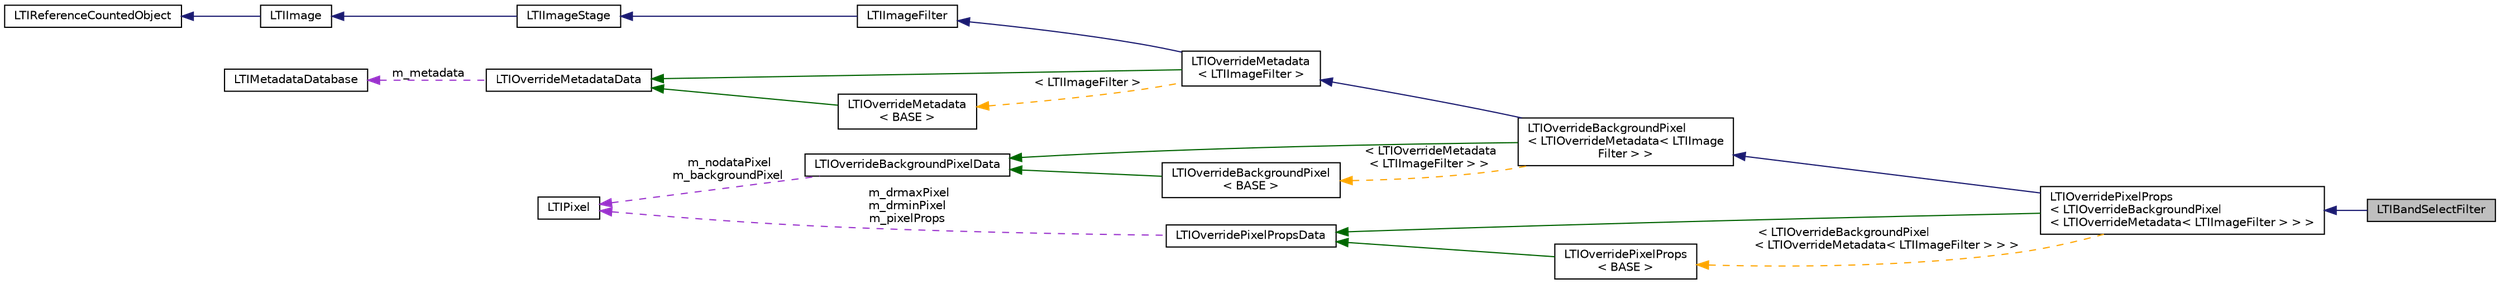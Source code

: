 digraph "LTIBandSelectFilter"
{
  bgcolor="transparent";
  edge [fontname="Helvetica",fontsize="10",labelfontname="Helvetica",labelfontsize="10"];
  node [fontname="Helvetica",fontsize="10",shape=record];
  rankdir="LR";
  Node1 [label="LTIBandSelectFilter",height=0.2,width=0.4,color="black", fillcolor="grey75", style="filled" fontcolor="black"];
  Node2 -> Node1 [dir="back",color="midnightblue",fontsize="10",style="solid",fontname="Helvetica"];
  Node2 [label="LTIOverridePixelProps\l\< LTIOverrideBackgroundPixel\l\< LTIOverrideMetadata\< LTIImageFilter \> \> \>",height=0.2,width=0.4,color="black",URL="$a00091.html"];
  Node3 -> Node2 [dir="back",color="midnightblue",fontsize="10",style="solid",fontname="Helvetica"];
  Node3 [label="LTIOverrideBackgroundPixel\l\< LTIOverrideMetadata\< LTIImage\lFilter \> \>",height=0.2,width=0.4,color="black",URL="$a00075.html"];
  Node4 -> Node3 [dir="back",color="midnightblue",fontsize="10",style="solid",fontname="Helvetica"];
  Node4 [label="LTIOverrideMetadata\l\< LTIImageFilter \>",height=0.2,width=0.4,color="black",URL="$a00087.html"];
  Node5 -> Node4 [dir="back",color="midnightblue",fontsize="10",style="solid",fontname="Helvetica"];
  Node5 [label="LTIImageFilter",height=0.2,width=0.4,color="black",URL="$a00053.html",tooltip="abstract class for implementing an image transform "];
  Node6 -> Node5 [dir="back",color="midnightblue",fontsize="10",style="solid",fontname="Helvetica"];
  Node6 [label="LTIImageStage",height=0.2,width=0.4,color="black",URL="$a00055.html",tooltip="abstract class for decoding from an image "];
  Node7 -> Node6 [dir="back",color="midnightblue",fontsize="10",style="solid",fontname="Helvetica"];
  Node7 [label="LTIImage",height=0.2,width=0.4,color="black",URL="$a00052.html",tooltip="abstract class representing an image "];
  Node8 -> Node7 [dir="back",color="midnightblue",fontsize="10",style="solid",fontname="Helvetica"];
  Node8 [label="LTIReferenceCountedObject",height=0.2,width=0.4,color="black",URL="$a00100.html",tooltip="LTIReferenceCountedObject is a base class for implementing reference counting. "];
  Node9 -> Node4 [dir="back",color="darkgreen",fontsize="10",style="solid",fontname="Helvetica"];
  Node9 [label="LTIOverrideMetadataData",height=0.2,width=0.4,color="black",URL="$a00088.html"];
  Node10 -> Node9 [dir="back",color="darkorchid3",fontsize="10",style="dashed",label=" m_metadata" ,fontname="Helvetica"];
  Node10 [label="LTIMetadataDatabase",height=0.2,width=0.4,color="black",URL="$a00059.html",tooltip="class for storing metadata associated with an image "];
  Node11 -> Node4 [dir="back",color="orange",fontsize="10",style="dashed",label=" \< LTIImageFilter \>" ,fontname="Helvetica"];
  Node11 [label="LTIOverrideMetadata\l\< BASE \>",height=0.2,width=0.4,color="black",URL="$a00087.html"];
  Node9 -> Node11 [dir="back",color="darkgreen",fontsize="10",style="solid",fontname="Helvetica"];
  Node12 -> Node3 [dir="back",color="darkgreen",fontsize="10",style="solid",fontname="Helvetica"];
  Node12 [label="LTIOverrideBackgroundPixelData",height=0.2,width=0.4,color="black",URL="$a00076.html"];
  Node13 -> Node12 [dir="back",color="darkorchid3",fontsize="10",style="dashed",label=" m_nodataPixel\nm_backgroundPixel" ,fontname="Helvetica"];
  Node13 [label="LTIPixel",height=0.2,width=0.4,color="black",URL="$a00095.html",tooltip="basic properties of a pixel "];
  Node14 -> Node3 [dir="back",color="orange",fontsize="10",style="dashed",label=" \< LTIOverrideMetadata\l\< LTIImageFilter \> \>" ,fontname="Helvetica"];
  Node14 [label="LTIOverrideBackgroundPixel\l\< BASE \>",height=0.2,width=0.4,color="black",URL="$a00075.html"];
  Node12 -> Node14 [dir="back",color="darkgreen",fontsize="10",style="solid",fontname="Helvetica"];
  Node15 -> Node2 [dir="back",color="darkgreen",fontsize="10",style="solid",fontname="Helvetica"];
  Node15 [label="LTIOverridePixelPropsData",height=0.2,width=0.4,color="black",URL="$a00092.html"];
  Node13 -> Node15 [dir="back",color="darkorchid3",fontsize="10",style="dashed",label=" m_drmaxPixel\nm_drminPixel\nm_pixelProps" ,fontname="Helvetica"];
  Node16 -> Node2 [dir="back",color="orange",fontsize="10",style="dashed",label=" \< LTIOverrideBackgroundPixel\l\< LTIOverrideMetadata\< LTIImageFilter \> \> \>" ,fontname="Helvetica"];
  Node16 [label="LTIOverridePixelProps\l\< BASE \>",height=0.2,width=0.4,color="black",URL="$a00091.html"];
  Node15 -> Node16 [dir="back",color="darkgreen",fontsize="10",style="solid",fontname="Helvetica"];
}
